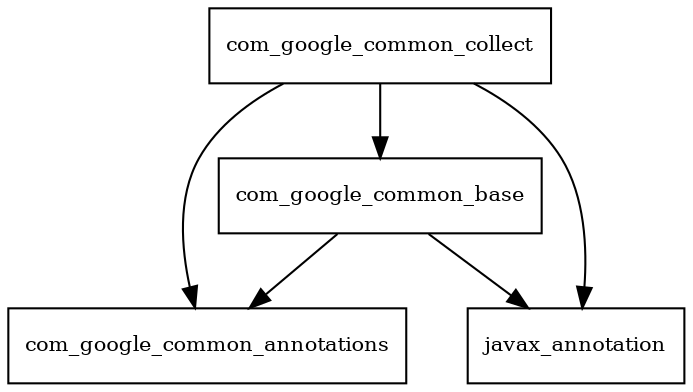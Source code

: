 digraph google_collections_1_0_package_dependencies {
  node [shape = box, fontsize=10.0];
  com_google_common_base -> com_google_common_annotations;
  com_google_common_base -> javax_annotation;
  com_google_common_collect -> com_google_common_annotations;
  com_google_common_collect -> com_google_common_base;
  com_google_common_collect -> javax_annotation;
}
